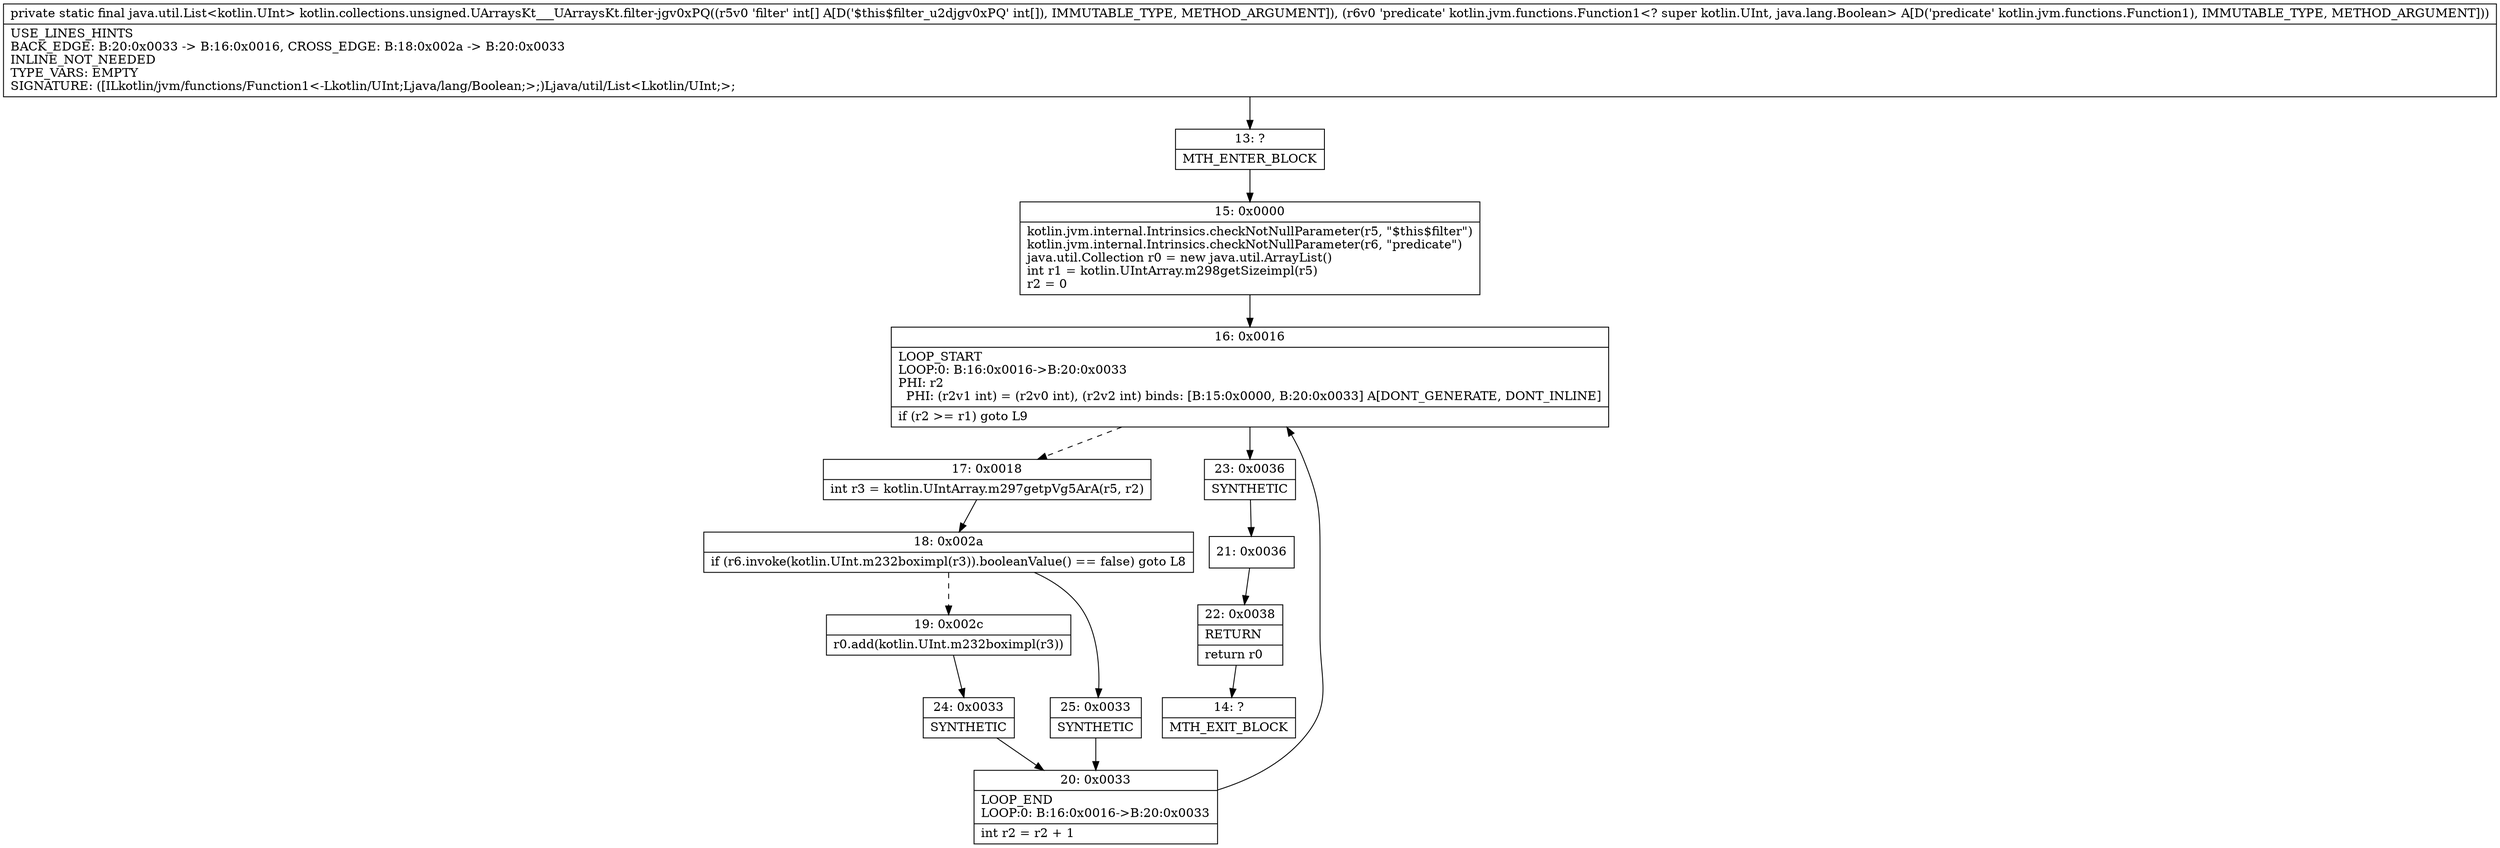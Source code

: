 digraph "CFG forkotlin.collections.unsigned.UArraysKt___UArraysKt.filter\-jgv0xPQ([ILkotlin\/jvm\/functions\/Function1;)Ljava\/util\/List;" {
Node_13 [shape=record,label="{13\:\ ?|MTH_ENTER_BLOCK\l}"];
Node_15 [shape=record,label="{15\:\ 0x0000|kotlin.jvm.internal.Intrinsics.checkNotNullParameter(r5, \"$this$filter\")\lkotlin.jvm.internal.Intrinsics.checkNotNullParameter(r6, \"predicate\")\ljava.util.Collection r0 = new java.util.ArrayList()\lint r1 = kotlin.UIntArray.m298getSizeimpl(r5)\lr2 = 0\l}"];
Node_16 [shape=record,label="{16\:\ 0x0016|LOOP_START\lLOOP:0: B:16:0x0016\-\>B:20:0x0033\lPHI: r2 \l  PHI: (r2v1 int) = (r2v0 int), (r2v2 int) binds: [B:15:0x0000, B:20:0x0033] A[DONT_GENERATE, DONT_INLINE]\l|if (r2 \>= r1) goto L9\l}"];
Node_17 [shape=record,label="{17\:\ 0x0018|int r3 = kotlin.UIntArray.m297getpVg5ArA(r5, r2)\l}"];
Node_18 [shape=record,label="{18\:\ 0x002a|if (r6.invoke(kotlin.UInt.m232boximpl(r3)).booleanValue() == false) goto L8\l}"];
Node_19 [shape=record,label="{19\:\ 0x002c|r0.add(kotlin.UInt.m232boximpl(r3))\l}"];
Node_24 [shape=record,label="{24\:\ 0x0033|SYNTHETIC\l}"];
Node_20 [shape=record,label="{20\:\ 0x0033|LOOP_END\lLOOP:0: B:16:0x0016\-\>B:20:0x0033\l|int r2 = r2 + 1\l}"];
Node_25 [shape=record,label="{25\:\ 0x0033|SYNTHETIC\l}"];
Node_23 [shape=record,label="{23\:\ 0x0036|SYNTHETIC\l}"];
Node_21 [shape=record,label="{21\:\ 0x0036}"];
Node_22 [shape=record,label="{22\:\ 0x0038|RETURN\l|return r0\l}"];
Node_14 [shape=record,label="{14\:\ ?|MTH_EXIT_BLOCK\l}"];
MethodNode[shape=record,label="{private static final java.util.List\<kotlin.UInt\> kotlin.collections.unsigned.UArraysKt___UArraysKt.filter\-jgv0xPQ((r5v0 'filter' int[] A[D('$this$filter_u2djgv0xPQ' int[]), IMMUTABLE_TYPE, METHOD_ARGUMENT]), (r6v0 'predicate' kotlin.jvm.functions.Function1\<? super kotlin.UInt, java.lang.Boolean\> A[D('predicate' kotlin.jvm.functions.Function1), IMMUTABLE_TYPE, METHOD_ARGUMENT]))  | USE_LINES_HINTS\lBACK_EDGE: B:20:0x0033 \-\> B:16:0x0016, CROSS_EDGE: B:18:0x002a \-\> B:20:0x0033\lINLINE_NOT_NEEDED\lTYPE_VARS: EMPTY\lSIGNATURE: ([ILkotlin\/jvm\/functions\/Function1\<\-Lkotlin\/UInt;Ljava\/lang\/Boolean;\>;)Ljava\/util\/List\<Lkotlin\/UInt;\>;\l}"];
MethodNode -> Node_13;Node_13 -> Node_15;
Node_15 -> Node_16;
Node_16 -> Node_17[style=dashed];
Node_16 -> Node_23;
Node_17 -> Node_18;
Node_18 -> Node_19[style=dashed];
Node_18 -> Node_25;
Node_19 -> Node_24;
Node_24 -> Node_20;
Node_20 -> Node_16;
Node_25 -> Node_20;
Node_23 -> Node_21;
Node_21 -> Node_22;
Node_22 -> Node_14;
}

